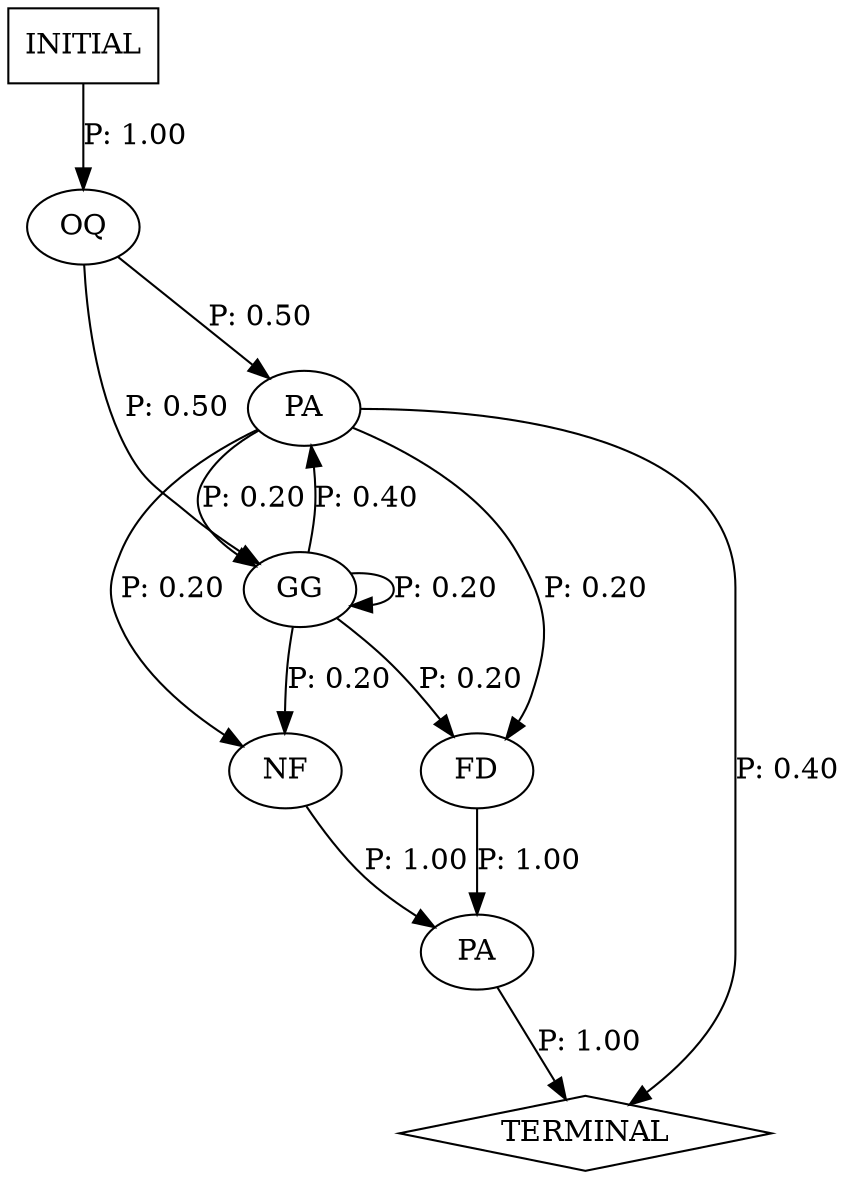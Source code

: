 digraph G {
  0 [label="FD"];
  1 [label="GG"];
  2 [label="NF"];
  3 [label="OQ"];
  4 [label="PA"];
  5 [label="PA"];
  6 [label="TERMINAL",shape=diamond];
  7 [label="INITIAL",shape=box];
0->4 [label="P: 1.00"];
1->0 [label="P: 0.20"];
1->1 [label="P: 0.20"];
1->2 [label="P: 0.20"];
1->5 [label="P: 0.40"];
2->4 [label="P: 1.00"];
3->1 [label="P: 0.50"];
3->5 [label="P: 0.50"];
4->6 [label="P: 1.00"];
5->0 [label="P: 0.20"];
5->1 [label="P: 0.20"];
5->2 [label="P: 0.20"];
5->6 [label="P: 0.40"];
7->3 [label="P: 1.00"];
}
